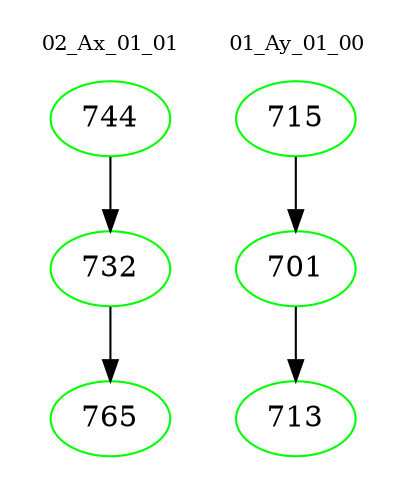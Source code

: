 digraph{
subgraph cluster_0 {
color = white
label = "02_Ax_01_01";
fontsize=10;
T0_744 [label="744", color="green"]
T0_744 -> T0_732 [color="black"]
T0_732 [label="732", color="green"]
T0_732 -> T0_765 [color="black"]
T0_765 [label="765", color="green"]
}
subgraph cluster_1 {
color = white
label = "01_Ay_01_00";
fontsize=10;
T1_715 [label="715", color="green"]
T1_715 -> T1_701 [color="black"]
T1_701 [label="701", color="green"]
T1_701 -> T1_713 [color="black"]
T1_713 [label="713", color="green"]
}
}
